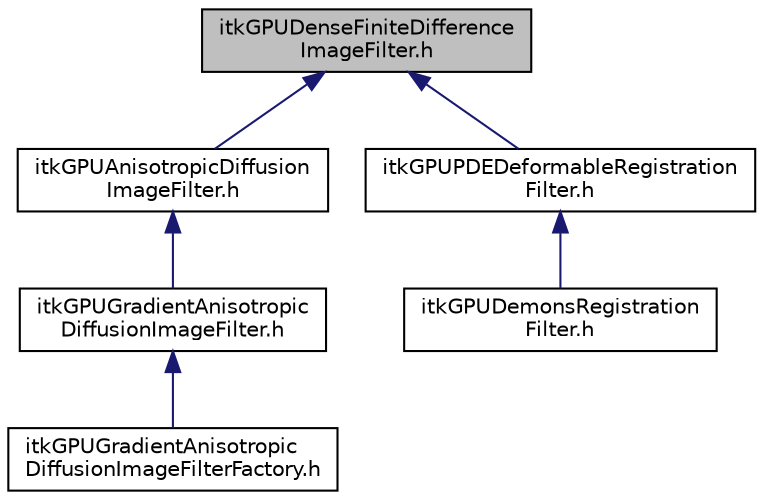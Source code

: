 digraph "itkGPUDenseFiniteDifferenceImageFilter.h"
{
 // LATEX_PDF_SIZE
  edge [fontname="Helvetica",fontsize="10",labelfontname="Helvetica",labelfontsize="10"];
  node [fontname="Helvetica",fontsize="10",shape=record];
  Node1 [label="itkGPUDenseFiniteDifference\lImageFilter.h",height=0.2,width=0.4,color="black", fillcolor="grey75", style="filled", fontcolor="black",tooltip=" "];
  Node1 -> Node2 [dir="back",color="midnightblue",fontsize="10",style="solid",fontname="Helvetica"];
  Node2 [label="itkGPUAnisotropicDiffusion\lImageFilter.h",height=0.2,width=0.4,color="black", fillcolor="white", style="filled",URL="$itkGPUAnisotropicDiffusionImageFilter_8h.html",tooltip=" "];
  Node2 -> Node3 [dir="back",color="midnightblue",fontsize="10",style="solid",fontname="Helvetica"];
  Node3 [label="itkGPUGradientAnisotropic\lDiffusionImageFilter.h",height=0.2,width=0.4,color="black", fillcolor="white", style="filled",URL="$itkGPUGradientAnisotropicDiffusionImageFilter_8h.html",tooltip=" "];
  Node3 -> Node4 [dir="back",color="midnightblue",fontsize="10",style="solid",fontname="Helvetica"];
  Node4 [label="itkGPUGradientAnisotropic\lDiffusionImageFilterFactory.h",height=0.2,width=0.4,color="black", fillcolor="white", style="filled",URL="$itkGPUGradientAnisotropicDiffusionImageFilterFactory_8h.html",tooltip=" "];
  Node1 -> Node5 [dir="back",color="midnightblue",fontsize="10",style="solid",fontname="Helvetica"];
  Node5 [label="itkGPUPDEDeformableRegistration\lFilter.h",height=0.2,width=0.4,color="black", fillcolor="white", style="filled",URL="$itkGPUPDEDeformableRegistrationFilter_8h.html",tooltip=" "];
  Node5 -> Node6 [dir="back",color="midnightblue",fontsize="10",style="solid",fontname="Helvetica"];
  Node6 [label="itkGPUDemonsRegistration\lFilter.h",height=0.2,width=0.4,color="black", fillcolor="white", style="filled",URL="$itkGPUDemonsRegistrationFilter_8h.html",tooltip=" "];
}
